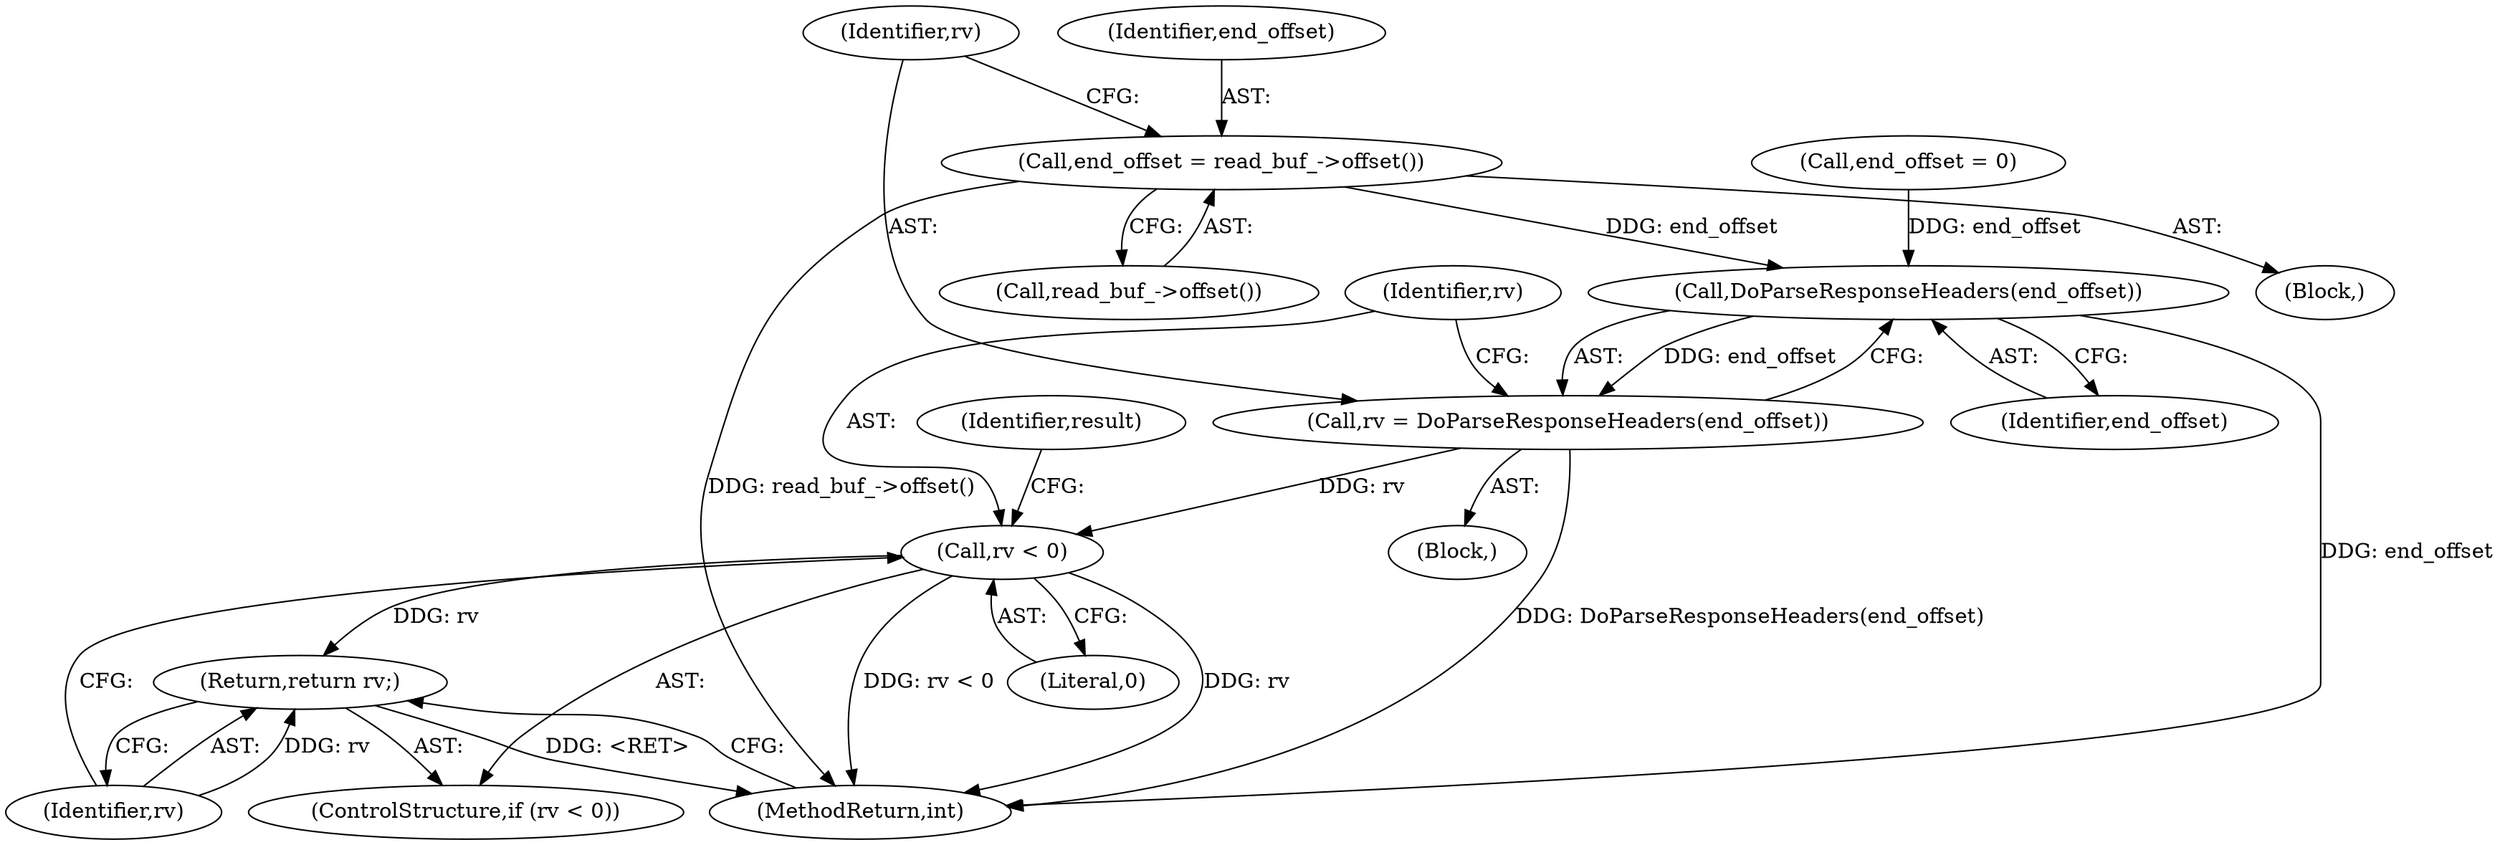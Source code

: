 digraph "0_Chrome_9c18dbcb79e5f700c453d1ac01fb6d8768e4844a@API" {
"1000186" [label="(Call,end_offset = read_buf_->offset())"];
"1000200" [label="(Call,DoParseResponseHeaders(end_offset))"];
"1000198" [label="(Call,rv = DoParseResponseHeaders(end_offset))"];
"1000203" [label="(Call,rv < 0)"];
"1000206" [label="(Return,return rv;)"];
"1000186" [label="(Call,end_offset = read_buf_->offset())"];
"1000201" [label="(Identifier,end_offset)"];
"1000209" [label="(Identifier,result)"];
"1000210" [label="(MethodReturn,int)"];
"1000198" [label="(Call,rv = DoParseResponseHeaders(end_offset))"];
"1000106" [label="(Block,)"];
"1000194" [label="(Call,end_offset = 0)"];
"1000200" [label="(Call,DoParseResponseHeaders(end_offset))"];
"1000205" [label="(Literal,0)"];
"1000202" [label="(ControlStructure,if (rv < 0))"];
"1000199" [label="(Identifier,rv)"];
"1000203" [label="(Call,rv < 0)"];
"1000204" [label="(Identifier,rv)"];
"1000182" [label="(Block,)"];
"1000207" [label="(Identifier,rv)"];
"1000188" [label="(Call,read_buf_->offset())"];
"1000206" [label="(Return,return rv;)"];
"1000187" [label="(Identifier,end_offset)"];
"1000186" -> "1000182"  [label="AST: "];
"1000186" -> "1000188"  [label="CFG: "];
"1000187" -> "1000186"  [label="AST: "];
"1000188" -> "1000186"  [label="AST: "];
"1000199" -> "1000186"  [label="CFG: "];
"1000186" -> "1000210"  [label="DDG: read_buf_->offset()"];
"1000186" -> "1000200"  [label="DDG: end_offset"];
"1000200" -> "1000198"  [label="AST: "];
"1000200" -> "1000201"  [label="CFG: "];
"1000201" -> "1000200"  [label="AST: "];
"1000198" -> "1000200"  [label="CFG: "];
"1000200" -> "1000210"  [label="DDG: end_offset"];
"1000200" -> "1000198"  [label="DDG: end_offset"];
"1000194" -> "1000200"  [label="DDG: end_offset"];
"1000198" -> "1000106"  [label="AST: "];
"1000199" -> "1000198"  [label="AST: "];
"1000204" -> "1000198"  [label="CFG: "];
"1000198" -> "1000210"  [label="DDG: DoParseResponseHeaders(end_offset)"];
"1000198" -> "1000203"  [label="DDG: rv"];
"1000203" -> "1000202"  [label="AST: "];
"1000203" -> "1000205"  [label="CFG: "];
"1000204" -> "1000203"  [label="AST: "];
"1000205" -> "1000203"  [label="AST: "];
"1000207" -> "1000203"  [label="CFG: "];
"1000209" -> "1000203"  [label="CFG: "];
"1000203" -> "1000210"  [label="DDG: rv < 0"];
"1000203" -> "1000210"  [label="DDG: rv"];
"1000203" -> "1000206"  [label="DDG: rv"];
"1000206" -> "1000202"  [label="AST: "];
"1000206" -> "1000207"  [label="CFG: "];
"1000207" -> "1000206"  [label="AST: "];
"1000210" -> "1000206"  [label="CFG: "];
"1000206" -> "1000210"  [label="DDG: <RET>"];
"1000207" -> "1000206"  [label="DDG: rv"];
}
